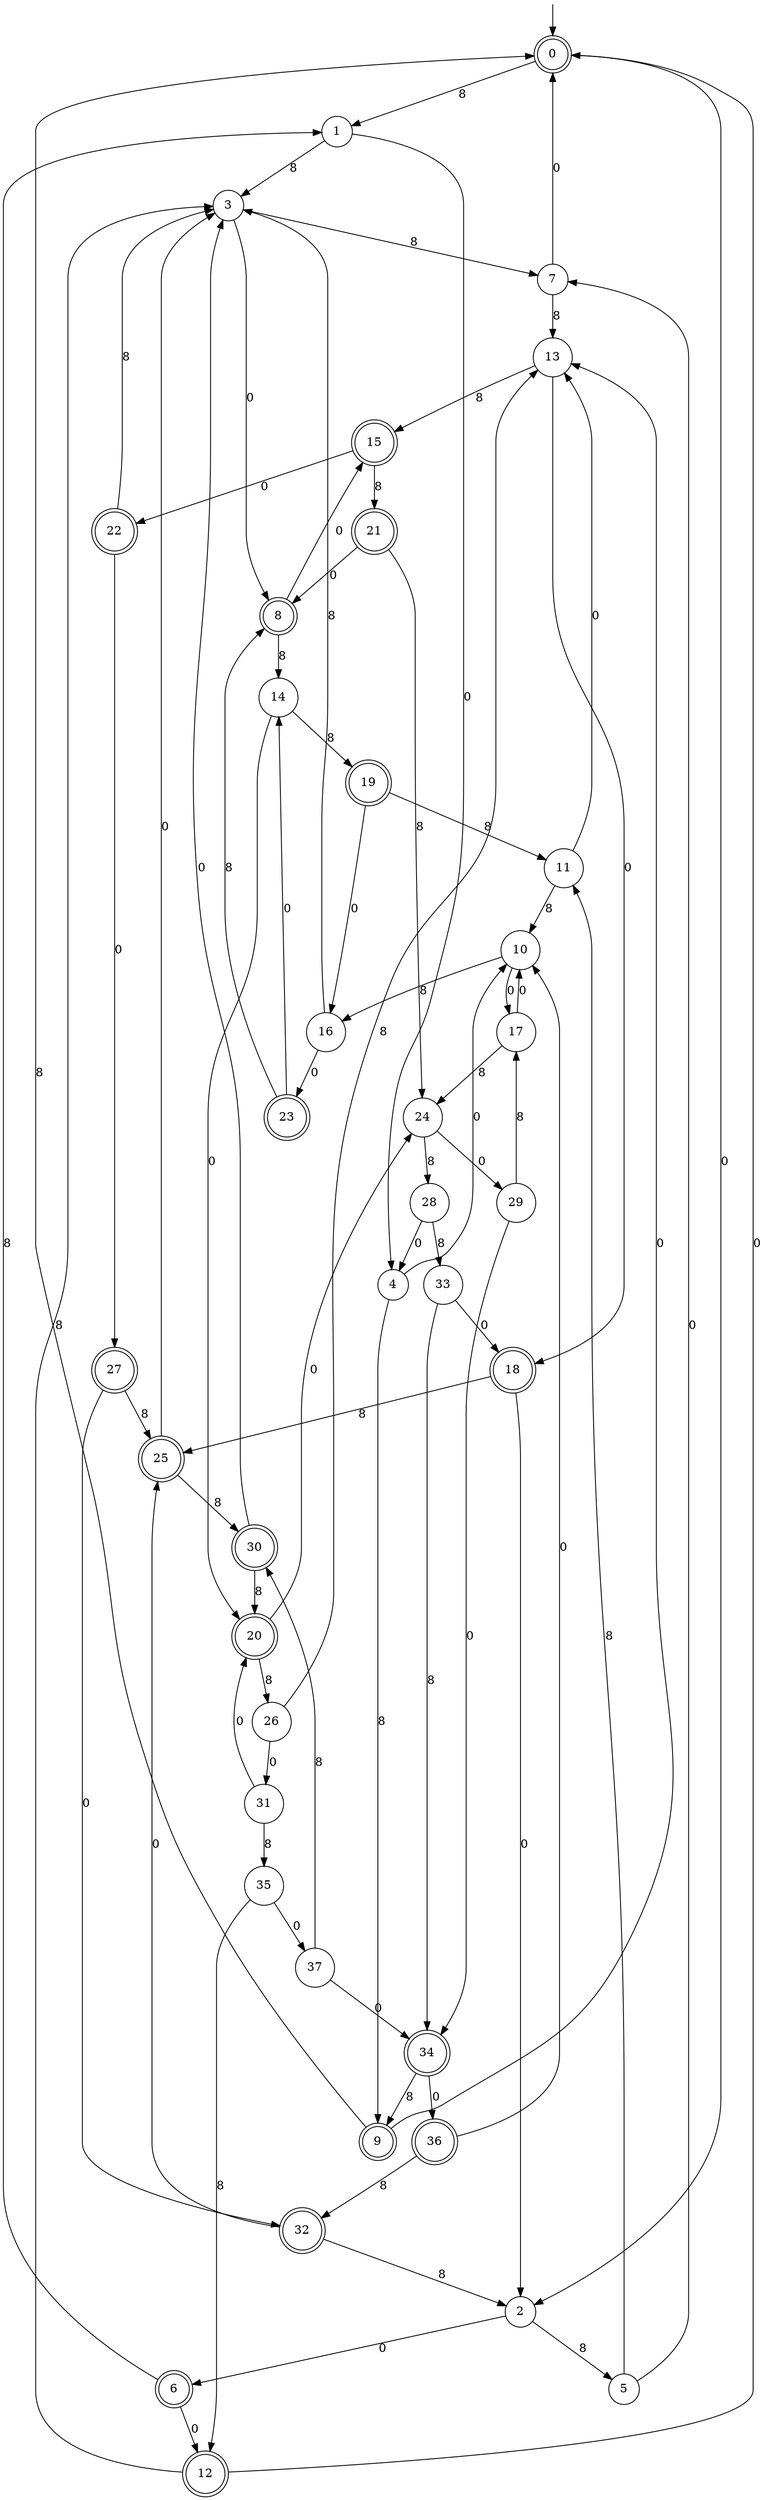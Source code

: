 digraph g {

	s0 [shape="doublecircle" label="0"];
	s1 [shape="circle" label="1"];
	s2 [shape="circle" label="2"];
	s3 [shape="circle" label="3"];
	s4 [shape="circle" label="4"];
	s5 [shape="circle" label="5"];
	s6 [shape="doublecircle" label="6"];
	s7 [shape="circle" label="7"];
	s8 [shape="doublecircle" label="8"];
	s9 [shape="doublecircle" label="9"];
	s10 [shape="circle" label="10"];
	s11 [shape="circle" label="11"];
	s12 [shape="doublecircle" label="12"];
	s13 [shape="circle" label="13"];
	s14 [shape="circle" label="14"];
	s15 [shape="doublecircle" label="15"];
	s16 [shape="circle" label="16"];
	s17 [shape="circle" label="17"];
	s18 [shape="doublecircle" label="18"];
	s19 [shape="doublecircle" label="19"];
	s20 [shape="doublecircle" label="20"];
	s21 [shape="doublecircle" label="21"];
	s22 [shape="doublecircle" label="22"];
	s23 [shape="doublecircle" label="23"];
	s24 [shape="circle" label="24"];
	s25 [shape="doublecircle" label="25"];
	s26 [shape="circle" label="26"];
	s27 [shape="doublecircle" label="27"];
	s28 [shape="circle" label="28"];
	s29 [shape="circle" label="29"];
	s30 [shape="doublecircle" label="30"];
	s31 [shape="circle" label="31"];
	s32 [shape="doublecircle" label="32"];
	s33 [shape="circle" label="33"];
	s34 [shape="doublecircle" label="34"];
	s35 [shape="circle" label="35"];
	s36 [shape="doublecircle" label="36"];
	s37 [shape="circle" label="37"];
	s0 -> s1 [label="8"];
	s0 -> s2 [label="0"];
	s1 -> s3 [label="8"];
	s1 -> s4 [label="0"];
	s2 -> s5 [label="8"];
	s2 -> s6 [label="0"];
	s3 -> s7 [label="8"];
	s3 -> s8 [label="0"];
	s4 -> s9 [label="8"];
	s4 -> s10 [label="0"];
	s5 -> s11 [label="8"];
	s5 -> s7 [label="0"];
	s6 -> s1 [label="8"];
	s6 -> s12 [label="0"];
	s7 -> s13 [label="8"];
	s7 -> s0 [label="0"];
	s8 -> s14 [label="8"];
	s8 -> s15 [label="0"];
	s9 -> s0 [label="8"];
	s9 -> s13 [label="0"];
	s10 -> s16 [label="8"];
	s10 -> s17 [label="0"];
	s11 -> s10 [label="8"];
	s11 -> s13 [label="0"];
	s12 -> s3 [label="8"];
	s12 -> s0 [label="0"];
	s13 -> s15 [label="8"];
	s13 -> s18 [label="0"];
	s14 -> s19 [label="8"];
	s14 -> s20 [label="0"];
	s15 -> s21 [label="8"];
	s15 -> s22 [label="0"];
	s16 -> s3 [label="8"];
	s16 -> s23 [label="0"];
	s17 -> s24 [label="8"];
	s17 -> s10 [label="0"];
	s18 -> s25 [label="8"];
	s18 -> s2 [label="0"];
	s19 -> s11 [label="8"];
	s19 -> s16 [label="0"];
	s20 -> s26 [label="8"];
	s20 -> s24 [label="0"];
	s21 -> s24 [label="8"];
	s21 -> s8 [label="0"];
	s22 -> s3 [label="8"];
	s22 -> s27 [label="0"];
	s23 -> s8 [label="8"];
	s23 -> s14 [label="0"];
	s24 -> s28 [label="8"];
	s24 -> s29 [label="0"];
	s25 -> s30 [label="8"];
	s25 -> s3 [label="0"];
	s26 -> s13 [label="8"];
	s26 -> s31 [label="0"];
	s27 -> s25 [label="8"];
	s27 -> s32 [label="0"];
	s28 -> s33 [label="8"];
	s28 -> s4 [label="0"];
	s29 -> s17 [label="8"];
	s29 -> s34 [label="0"];
	s30 -> s20 [label="8"];
	s30 -> s3 [label="0"];
	s31 -> s35 [label="8"];
	s31 -> s20 [label="0"];
	s32 -> s2 [label="8"];
	s32 -> s25 [label="0"];
	s33 -> s34 [label="8"];
	s33 -> s18 [label="0"];
	s34 -> s9 [label="8"];
	s34 -> s36 [label="0"];
	s35 -> s12 [label="8"];
	s35 -> s37 [label="0"];
	s36 -> s32 [label="8"];
	s36 -> s10 [label="0"];
	s37 -> s30 [label="8"];
	s37 -> s34 [label="0"];

__start0 [label="" shape="none" width="0" height="0"];
__start0 -> s0;

}
